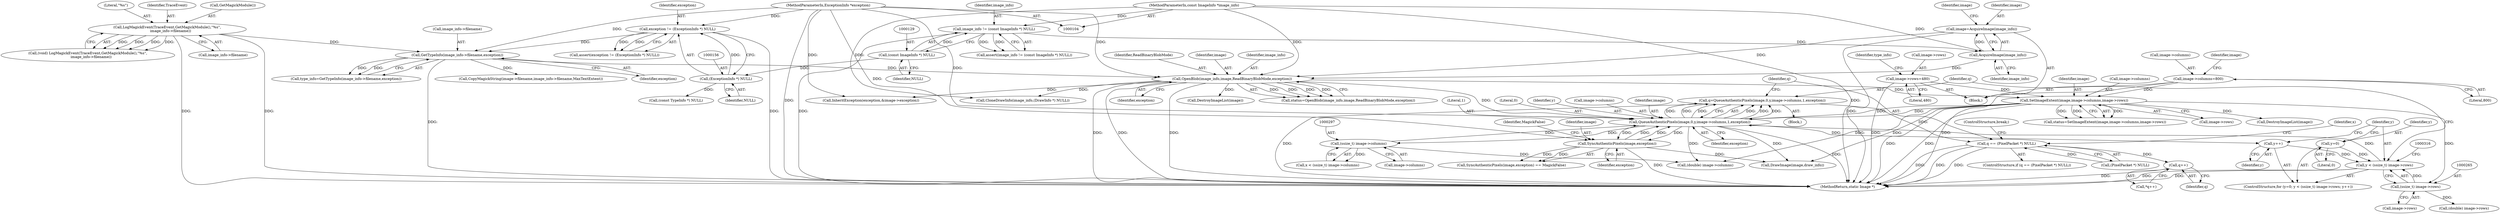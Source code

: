 digraph "0_ImageMagick_f6e9d0d9955e85bdd7540b251cd50d598dacc5e6_65@pointer" {
"1000272" [label="(Call,q=QueueAuthenticPixels(image,0,y,image->columns,1,exception))"];
"1000274" [label="(Call,QueueAuthenticPixels(image,0,y,image->columns,1,exception))"];
"1000310" [label="(Call,SyncAuthenticPixels(image,exception))"];
"1000106" [label="(MethodParameterIn,ExceptionInfo *exception)"];
"1000231" [label="(Call,SetImageExtent(image,image->columns,image->rows))"];
"1000211" [label="(Call,OpenBlob(image_info,image,ReadBinaryBlobMode,exception))"];
"1000166" [label="(Call,AcquireImage(image_info))"];
"1000126" [label="(Call,image_info != (const ImageInfo *) NULL)"];
"1000105" [label="(MethodParameterIn,const ImageInfo *image_info)"];
"1000128" [label="(Call,(const ImageInfo *) NULL)"];
"1000164" [label="(Call,image=AcquireImage(image_info))"];
"1000180" [label="(Call,GetTypeInfo(image_info->filename,exception))"];
"1000145" [label="(Call,LogMagickEvent(TraceEvent,GetMagickModule(),\"%s\",\n      image_info->filename))"];
"1000153" [label="(Call,exception != (ExceptionInfo *) NULL)"];
"1000155" [label="(Call,(ExceptionInfo *) NULL)"];
"1000168" [label="(Call,image->columns=800)"];
"1000173" [label="(Call,image->rows=480)"];
"1000262" [label="(Call,y < (ssize_t) image->rows)"];
"1000259" [label="(Call,y=0)"];
"1000269" [label="(Call,y++)"];
"1000264" [label="(Call,(ssize_t) image->rows)"];
"1000296" [label="(Call,(ssize_t) image->columns)"];
"1000284" [label="(Call,q == (PixelPacket *) NULL)"];
"1000305" [label="(Call,q++)"];
"1000309" [label="(Call,SyncAuthenticPixels(image,exception) == MagickFalse)"];
"1000146" [label="(Identifier,TraceEvent)"];
"1000145" [label="(Call,LogMagickEvent(TraceEvent,GetMagickModule(),\"%s\",\n      image_info->filename))"];
"1000311" [label="(Identifier,image)"];
"1000285" [label="(Identifier,q)"];
"1000170" [label="(Identifier,image)"];
"1000258" [label="(ControlStructure,for (y=0; y < (ssize_t) image->rows; y++))"];
"1000271" [label="(Block,)"];
"1000166" [label="(Call,AcquireImage(image_info))"];
"1000181" [label="(Call,image_info->filename)"];
"1000294" [label="(Call,x < (ssize_t) image->columns)"];
"1000281" [label="(Literal,1)"];
"1000276" [label="(Literal,0)"];
"1000263" [label="(Identifier,y)"];
"1000213" [label="(Identifier,image)"];
"1000251" [label="(Call,DestroyImageList(image))"];
"1000215" [label="(Identifier,exception)"];
"1000179" [label="(Identifier,type_info)"];
"1000260" [label="(Identifier,y)"];
"1000154" [label="(Identifier,exception)"];
"1000130" [label="(Identifier,NULL)"];
"1000540" [label="(MethodReturn,static Image *)"];
"1000283" [label="(ControlStructure,if (q == (PixelPacket *) NULL))"];
"1000286" [label="(Call,(PixelPacket *) NULL)"];
"1000277" [label="(Identifier,y)"];
"1000278" [label="(Call,image->columns)"];
"1000212" [label="(Identifier,image_info)"];
"1000189" [label="(Call,(const TypeInfo *) NULL)"];
"1000526" [label="(Call,DrawImage(image,draw_info))"];
"1000284" [label="(Call,q == (PixelPacket *) NULL)"];
"1000296" [label="(Call,(ssize_t) image->columns)"];
"1000175" [label="(Identifier,image)"];
"1000164" [label="(Call,image=AcquireImage(image_info))"];
"1000168" [label="(Call,image->columns=800)"];
"1000305" [label="(Call,q++)"];
"1000269" [label="(Call,y++)"];
"1000273" [label="(Identifier,q)"];
"1000147" [label="(Call,GetMagickModule())"];
"1000261" [label="(Literal,0)"];
"1000312" [label="(Identifier,exception)"];
"1000292" [label="(Identifier,x)"];
"1000229" [label="(Call,status=SetImageExtent(image,image->columns,image->rows))"];
"1000223" [label="(Call,DestroyImageList(image))"];
"1000157" [label="(Identifier,NULL)"];
"1000211" [label="(Call,OpenBlob(image_info,image,ReadBinaryBlobMode,exception))"];
"1000153" [label="(Call,exception != (ExceptionInfo *) NULL)"];
"1000173" [label="(Call,image->rows=480)"];
"1000107" [label="(Block,)"];
"1000262" [label="(Call,y < (ssize_t) image->rows)"];
"1000270" [label="(Identifier,y)"];
"1000105" [label="(MethodParameterIn,const ImageInfo *image_info)"];
"1000172" [label="(Literal,800)"];
"1000327" [label="(Call,CopyMagickString(image->filename,image_info->filename,MaxTextExtent))"];
"1000165" [label="(Identifier,image)"];
"1000232" [label="(Identifier,image)"];
"1000209" [label="(Call,status=OpenBlob(image_info,image,ReadBinaryBlobMode,exception))"];
"1000340" [label="(Call,CloneDrawInfo(image_info,(DrawInfo *) NULL))"];
"1000236" [label="(Call,image->rows)"];
"1000282" [label="(Identifier,exception)"];
"1000155" [label="(Call,(ExceptionInfo *) NULL)"];
"1000143" [label="(Call,(void) LogMagickEvent(TraceEvent,GetMagickModule(),\"%s\",\n      image_info->filename))"];
"1000177" [label="(Literal,480)"];
"1000167" [label="(Identifier,image_info)"];
"1000184" [label="(Identifier,exception)"];
"1000214" [label="(Identifier,ReadBinaryBlobMode)"];
"1000174" [label="(Call,image->rows)"];
"1000128" [label="(Call,(const ImageInfo *) NULL)"];
"1000106" [label="(MethodParameterIn,ExceptionInfo *exception)"];
"1000274" [label="(Call,QueueAuthenticPixels(image,0,y,image->columns,1,exception))"];
"1000298" [label="(Call,image->columns)"];
"1000365" [label="(Call,(double) image->columns)"];
"1000149" [label="(Call,image_info->filename)"];
"1000272" [label="(Call,q=QueueAuthenticPixels(image,0,y,image->columns,1,exception))"];
"1000264" [label="(Call,(ssize_t) image->rows)"];
"1000313" [label="(Identifier,MagickFalse)"];
"1000266" [label="(Call,image->rows)"];
"1000233" [label="(Call,image->columns)"];
"1000304" [label="(Call,*q++)"];
"1000244" [label="(Call,InheritException(exception,&image->exception))"];
"1000306" [label="(Identifier,q)"];
"1000275" [label="(Identifier,image)"];
"1000152" [label="(Call,assert(exception != (ExceptionInfo *) NULL))"];
"1000126" [label="(Call,image_info != (const ImageInfo *) NULL)"];
"1000180" [label="(Call,GetTypeInfo(image_info->filename,exception))"];
"1000127" [label="(Identifier,image_info)"];
"1000148" [label="(Literal,\"%s\")"];
"1000125" [label="(Call,assert(image_info != (const ImageInfo *) NULL))"];
"1000289" [label="(ControlStructure,break;)"];
"1000178" [label="(Call,type_info=GetTypeInfo(image_info->filename,exception))"];
"1000259" [label="(Call,y=0)"];
"1000169" [label="(Call,image->columns)"];
"1000231" [label="(Call,SetImageExtent(image,image->columns,image->rows))"];
"1000310" [label="(Call,SyncAuthenticPixels(image,exception))"];
"1000370" [label="(Call,(double) image->rows)"];
"1000272" -> "1000271"  [label="AST: "];
"1000272" -> "1000274"  [label="CFG: "];
"1000273" -> "1000272"  [label="AST: "];
"1000274" -> "1000272"  [label="AST: "];
"1000285" -> "1000272"  [label="CFG: "];
"1000272" -> "1000540"  [label="DDG: "];
"1000274" -> "1000272"  [label="DDG: "];
"1000274" -> "1000272"  [label="DDG: "];
"1000274" -> "1000272"  [label="DDG: "];
"1000274" -> "1000272"  [label="DDG: "];
"1000274" -> "1000272"  [label="DDG: "];
"1000274" -> "1000272"  [label="DDG: "];
"1000272" -> "1000284"  [label="DDG: "];
"1000274" -> "1000282"  [label="CFG: "];
"1000275" -> "1000274"  [label="AST: "];
"1000276" -> "1000274"  [label="AST: "];
"1000277" -> "1000274"  [label="AST: "];
"1000278" -> "1000274"  [label="AST: "];
"1000281" -> "1000274"  [label="AST: "];
"1000282" -> "1000274"  [label="AST: "];
"1000274" -> "1000540"  [label="DDG: "];
"1000274" -> "1000269"  [label="DDG: "];
"1000310" -> "1000274"  [label="DDG: "];
"1000310" -> "1000274"  [label="DDG: "];
"1000231" -> "1000274"  [label="DDG: "];
"1000231" -> "1000274"  [label="DDG: "];
"1000262" -> "1000274"  [label="DDG: "];
"1000296" -> "1000274"  [label="DDG: "];
"1000211" -> "1000274"  [label="DDG: "];
"1000106" -> "1000274"  [label="DDG: "];
"1000274" -> "1000296"  [label="DDG: "];
"1000274" -> "1000310"  [label="DDG: "];
"1000274" -> "1000310"  [label="DDG: "];
"1000274" -> "1000365"  [label="DDG: "];
"1000274" -> "1000526"  [label="DDG: "];
"1000310" -> "1000309"  [label="AST: "];
"1000310" -> "1000312"  [label="CFG: "];
"1000311" -> "1000310"  [label="AST: "];
"1000312" -> "1000310"  [label="AST: "];
"1000313" -> "1000310"  [label="CFG: "];
"1000310" -> "1000540"  [label="DDG: "];
"1000310" -> "1000309"  [label="DDG: "];
"1000310" -> "1000309"  [label="DDG: "];
"1000106" -> "1000310"  [label="DDG: "];
"1000310" -> "1000526"  [label="DDG: "];
"1000106" -> "1000104"  [label="AST: "];
"1000106" -> "1000540"  [label="DDG: "];
"1000106" -> "1000153"  [label="DDG: "];
"1000106" -> "1000180"  [label="DDG: "];
"1000106" -> "1000211"  [label="DDG: "];
"1000106" -> "1000244"  [label="DDG: "];
"1000231" -> "1000229"  [label="AST: "];
"1000231" -> "1000236"  [label="CFG: "];
"1000232" -> "1000231"  [label="AST: "];
"1000233" -> "1000231"  [label="AST: "];
"1000236" -> "1000231"  [label="AST: "];
"1000229" -> "1000231"  [label="CFG: "];
"1000231" -> "1000540"  [label="DDG: "];
"1000231" -> "1000540"  [label="DDG: "];
"1000231" -> "1000229"  [label="DDG: "];
"1000231" -> "1000229"  [label="DDG: "];
"1000231" -> "1000229"  [label="DDG: "];
"1000211" -> "1000231"  [label="DDG: "];
"1000168" -> "1000231"  [label="DDG: "];
"1000173" -> "1000231"  [label="DDG: "];
"1000231" -> "1000251"  [label="DDG: "];
"1000231" -> "1000264"  [label="DDG: "];
"1000231" -> "1000365"  [label="DDG: "];
"1000231" -> "1000526"  [label="DDG: "];
"1000211" -> "1000209"  [label="AST: "];
"1000211" -> "1000215"  [label="CFG: "];
"1000212" -> "1000211"  [label="AST: "];
"1000213" -> "1000211"  [label="AST: "];
"1000214" -> "1000211"  [label="AST: "];
"1000215" -> "1000211"  [label="AST: "];
"1000209" -> "1000211"  [label="CFG: "];
"1000211" -> "1000540"  [label="DDG: "];
"1000211" -> "1000540"  [label="DDG: "];
"1000211" -> "1000540"  [label="DDG: "];
"1000211" -> "1000209"  [label="DDG: "];
"1000211" -> "1000209"  [label="DDG: "];
"1000211" -> "1000209"  [label="DDG: "];
"1000211" -> "1000209"  [label="DDG: "];
"1000166" -> "1000211"  [label="DDG: "];
"1000105" -> "1000211"  [label="DDG: "];
"1000164" -> "1000211"  [label="DDG: "];
"1000180" -> "1000211"  [label="DDG: "];
"1000211" -> "1000223"  [label="DDG: "];
"1000211" -> "1000244"  [label="DDG: "];
"1000211" -> "1000340"  [label="DDG: "];
"1000166" -> "1000164"  [label="AST: "];
"1000166" -> "1000167"  [label="CFG: "];
"1000167" -> "1000166"  [label="AST: "];
"1000164" -> "1000166"  [label="CFG: "];
"1000166" -> "1000164"  [label="DDG: "];
"1000126" -> "1000166"  [label="DDG: "];
"1000105" -> "1000166"  [label="DDG: "];
"1000126" -> "1000125"  [label="AST: "];
"1000126" -> "1000128"  [label="CFG: "];
"1000127" -> "1000126"  [label="AST: "];
"1000128" -> "1000126"  [label="AST: "];
"1000125" -> "1000126"  [label="CFG: "];
"1000126" -> "1000540"  [label="DDG: "];
"1000126" -> "1000125"  [label="DDG: "];
"1000126" -> "1000125"  [label="DDG: "];
"1000105" -> "1000126"  [label="DDG: "];
"1000128" -> "1000126"  [label="DDG: "];
"1000105" -> "1000104"  [label="AST: "];
"1000105" -> "1000540"  [label="DDG: "];
"1000105" -> "1000340"  [label="DDG: "];
"1000128" -> "1000130"  [label="CFG: "];
"1000129" -> "1000128"  [label="AST: "];
"1000130" -> "1000128"  [label="AST: "];
"1000128" -> "1000155"  [label="DDG: "];
"1000164" -> "1000107"  [label="AST: "];
"1000165" -> "1000164"  [label="AST: "];
"1000170" -> "1000164"  [label="CFG: "];
"1000164" -> "1000540"  [label="DDG: "];
"1000180" -> "1000178"  [label="AST: "];
"1000180" -> "1000184"  [label="CFG: "];
"1000181" -> "1000180"  [label="AST: "];
"1000184" -> "1000180"  [label="AST: "];
"1000178" -> "1000180"  [label="CFG: "];
"1000180" -> "1000540"  [label="DDG: "];
"1000180" -> "1000178"  [label="DDG: "];
"1000180" -> "1000178"  [label="DDG: "];
"1000145" -> "1000180"  [label="DDG: "];
"1000153" -> "1000180"  [label="DDG: "];
"1000180" -> "1000327"  [label="DDG: "];
"1000145" -> "1000143"  [label="AST: "];
"1000145" -> "1000149"  [label="CFG: "];
"1000146" -> "1000145"  [label="AST: "];
"1000147" -> "1000145"  [label="AST: "];
"1000148" -> "1000145"  [label="AST: "];
"1000149" -> "1000145"  [label="AST: "];
"1000143" -> "1000145"  [label="CFG: "];
"1000145" -> "1000540"  [label="DDG: "];
"1000145" -> "1000540"  [label="DDG: "];
"1000145" -> "1000143"  [label="DDG: "];
"1000145" -> "1000143"  [label="DDG: "];
"1000145" -> "1000143"  [label="DDG: "];
"1000145" -> "1000143"  [label="DDG: "];
"1000153" -> "1000152"  [label="AST: "];
"1000153" -> "1000155"  [label="CFG: "];
"1000154" -> "1000153"  [label="AST: "];
"1000155" -> "1000153"  [label="AST: "];
"1000152" -> "1000153"  [label="CFG: "];
"1000153" -> "1000540"  [label="DDG: "];
"1000153" -> "1000152"  [label="DDG: "];
"1000153" -> "1000152"  [label="DDG: "];
"1000155" -> "1000153"  [label="DDG: "];
"1000155" -> "1000157"  [label="CFG: "];
"1000156" -> "1000155"  [label="AST: "];
"1000157" -> "1000155"  [label="AST: "];
"1000155" -> "1000189"  [label="DDG: "];
"1000168" -> "1000107"  [label="AST: "];
"1000168" -> "1000172"  [label="CFG: "];
"1000169" -> "1000168"  [label="AST: "];
"1000172" -> "1000168"  [label="AST: "];
"1000175" -> "1000168"  [label="CFG: "];
"1000168" -> "1000540"  [label="DDG: "];
"1000173" -> "1000107"  [label="AST: "];
"1000173" -> "1000177"  [label="CFG: "];
"1000174" -> "1000173"  [label="AST: "];
"1000177" -> "1000173"  [label="AST: "];
"1000179" -> "1000173"  [label="CFG: "];
"1000173" -> "1000540"  [label="DDG: "];
"1000262" -> "1000258"  [label="AST: "];
"1000262" -> "1000264"  [label="CFG: "];
"1000263" -> "1000262"  [label="AST: "];
"1000264" -> "1000262"  [label="AST: "];
"1000273" -> "1000262"  [label="CFG: "];
"1000316" -> "1000262"  [label="CFG: "];
"1000262" -> "1000540"  [label="DDG: "];
"1000262" -> "1000540"  [label="DDG: "];
"1000259" -> "1000262"  [label="DDG: "];
"1000269" -> "1000262"  [label="DDG: "];
"1000264" -> "1000262"  [label="DDG: "];
"1000259" -> "1000258"  [label="AST: "];
"1000259" -> "1000261"  [label="CFG: "];
"1000260" -> "1000259"  [label="AST: "];
"1000261" -> "1000259"  [label="AST: "];
"1000263" -> "1000259"  [label="CFG: "];
"1000269" -> "1000258"  [label="AST: "];
"1000269" -> "1000270"  [label="CFG: "];
"1000270" -> "1000269"  [label="AST: "];
"1000263" -> "1000269"  [label="CFG: "];
"1000264" -> "1000266"  [label="CFG: "];
"1000265" -> "1000264"  [label="AST: "];
"1000266" -> "1000264"  [label="AST: "];
"1000264" -> "1000370"  [label="DDG: "];
"1000296" -> "1000294"  [label="AST: "];
"1000296" -> "1000298"  [label="CFG: "];
"1000297" -> "1000296"  [label="AST: "];
"1000298" -> "1000296"  [label="AST: "];
"1000294" -> "1000296"  [label="CFG: "];
"1000296" -> "1000294"  [label="DDG: "];
"1000296" -> "1000365"  [label="DDG: "];
"1000284" -> "1000283"  [label="AST: "];
"1000284" -> "1000286"  [label="CFG: "];
"1000285" -> "1000284"  [label="AST: "];
"1000286" -> "1000284"  [label="AST: "];
"1000289" -> "1000284"  [label="CFG: "];
"1000292" -> "1000284"  [label="CFG: "];
"1000284" -> "1000540"  [label="DDG: "];
"1000284" -> "1000540"  [label="DDG: "];
"1000284" -> "1000540"  [label="DDG: "];
"1000286" -> "1000284"  [label="DDG: "];
"1000284" -> "1000305"  [label="DDG: "];
"1000305" -> "1000304"  [label="AST: "];
"1000305" -> "1000306"  [label="CFG: "];
"1000306" -> "1000305"  [label="AST: "];
"1000304" -> "1000305"  [label="CFG: "];
"1000305" -> "1000540"  [label="DDG: "];
}
